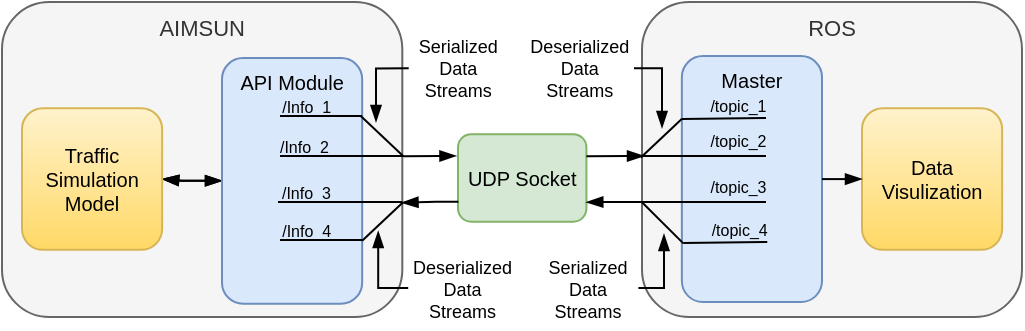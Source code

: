 <mxfile version="14.4.9" type="github" pages="2">
  <diagram id="g7usEjnd5ee0Ly5ZbJtn" name="Page-1">
    <mxGraphModel dx="431" dy="216" grid="1" gridSize="10" guides="1" tooltips="1" connect="1" arrows="1" fold="1" page="1" pageScale="1" pageWidth="850" pageHeight="1100" math="0" shadow="0">
      <root>
        <mxCell id="0" />
        <mxCell id="1" parent="0" />
        <mxCell id="hz4YJR4XzvFQm0AhXdvi-3" value="AIMSUN" style="rounded=1;align=center;verticalAlign=top;fontSize=11;fontStyle=0;strokeColor=#666666;fillColor=#f5f5f5;fontColor=#333333;glass=0;" vertex="1" parent="1">
          <mxGeometry x="120" y="520" width="200.16" height="157.48" as="geometry" />
        </mxCell>
        <mxCell id="hz4YJR4XzvFQm0AhXdvi-12" value="" style="edgeStyle=orthogonalEdgeStyle;rounded=0;orthogonalLoop=1;jettySize=auto;endArrow=blockThin;endFill=1;startArrow=blockThin;startFill=1;" edge="1" parent="1" source="hz4YJR4XzvFQm0AhXdvi-4" target="hz4YJR4XzvFQm0AhXdvi-6">
          <mxGeometry relative="1" as="geometry" />
        </mxCell>
        <mxCell id="hz4YJR4XzvFQm0AhXdvi-13" value="" style="edgeStyle=orthogonalEdgeStyle;rounded=0;orthogonalLoop=1;jettySize=auto;startArrow=blockThin;startFill=1;endArrow=blockThin;endFill=1;strokeWidth=1;" edge="1" parent="1" source="hz4YJR4XzvFQm0AhXdvi-4" target="hz4YJR4XzvFQm0AhXdvi-6">
          <mxGeometry relative="1" as="geometry" />
        </mxCell>
        <mxCell id="hz4YJR4XzvFQm0AhXdvi-4" value="API Module" style="rounded=1;align=center;verticalAlign=top;fontSize=10;fontStyle=0;fillColor=#dae8fc;strokeColor=#6c8ebf;" vertex="1" parent="1">
          <mxGeometry x="230" y="548.01" width="70.079" height="122.834" as="geometry" />
        </mxCell>
        <mxCell id="hz4YJR4XzvFQm0AhXdvi-6" value="Traffic&#xa;Simulation&#xa;Model" style="rounded=1;align=center;verticalAlign=middle;fontSize=10;fontStyle=0;fillColor=#fff2cc;strokeColor=#d6b656;gradientColor=#ffd966;" vertex="1" parent="1">
          <mxGeometry x="130" y="573.07" width="70.08" height="70.866" as="geometry" />
        </mxCell>
        <mxCell id="hz4YJR4XzvFQm0AhXdvi-7" value="UDP Socket" style="rounded=1;align=center;verticalAlign=middle;fillColor=#d5e8d4;strokeColor=#82b366;fontSize=10;fontStyle=0;" vertex="1" parent="1">
          <mxGeometry x="348" y="586.15" width="64.21" height="43.71" as="geometry" />
        </mxCell>
        <mxCell id="hz4YJR4XzvFQm0AhXdvi-8" value="ROS" style="rounded=1;align=center;verticalAlign=top;fontSize=11;fontStyle=0;strokeColor=#666666;fillColor=#f5f5f5;fontColor=#333333;glass=0;" vertex="1" parent="1">
          <mxGeometry x="440" y="520" width="190" height="157.48" as="geometry" />
        </mxCell>
        <mxCell id="hz4YJR4XzvFQm0AhXdvi-9" value="Master" style="rounded=1;align=center;verticalAlign=top;fontSize=10;fontStyle=0;fillColor=#dae8fc;strokeColor=#6c8ebf;" vertex="1" parent="1">
          <mxGeometry x="459.93" y="547.01" width="70.07" height="122.99" as="geometry" />
        </mxCell>
        <mxCell id="hz4YJR4XzvFQm0AhXdvi-15" value="Data&#xa;Visulization" style="rounded=1;align=center;verticalAlign=middle;fontSize=10;fontStyle=0;fillColor=#fff2cc;strokeColor=#d6b656;gradientColor=#ffd966;" vertex="1" parent="1">
          <mxGeometry x="550" y="573.07" width="70.079" height="70.866" as="geometry" />
        </mxCell>
        <mxCell id="hz4YJR4XzvFQm0AhXdvi-17" value="" style="rounded=0;orthogonalLoop=1;jettySize=auto;startArrow=blockThin;startFill=1;endArrow=none;endFill=0;strokeWidth=1;entryX=1.003;entryY=0.49;entryDx=0;entryDy=0;exitX=-0.012;exitY=0.247;exitDx=0;exitDy=0;exitPerimeter=0;entryPerimeter=0;" edge="1" parent="1" source="hz4YJR4XzvFQm0AhXdvi-7" target="hz4YJR4XzvFQm0AhXdvi-3">
          <mxGeometry relative="1" as="geometry">
            <mxPoint x="350" y="597" as="sourcePoint" />
            <mxPoint x="310" y="597" as="targetPoint" />
          </mxGeometry>
        </mxCell>
        <mxCell id="hz4YJR4XzvFQm0AhXdvi-18" value="" style="rounded=0;orthogonalLoop=1;jettySize=auto;startArrow=blockThin;startFill=1;endArrow=none;endFill=0;strokeWidth=1;entryX=1;entryY=0.25;entryDx=0;entryDy=0;" edge="1" parent="1" target="hz4YJR4XzvFQm0AhXdvi-7">
          <mxGeometry relative="1" as="geometry">
            <mxPoint x="441" y="597" as="sourcePoint" />
            <mxPoint x="300" y="607.077" as="targetPoint" />
          </mxGeometry>
        </mxCell>
        <mxCell id="hz4YJR4XzvFQm0AhXdvi-20" value="" style="edgeStyle=orthogonalEdgeStyle;rounded=0;orthogonalLoop=1;jettySize=auto;startArrow=blockThin;startFill=1;endArrow=none;endFill=0;strokeWidth=1;entryX=1;entryY=0.5;entryDx=0;entryDy=0;" edge="1" parent="1" source="hz4YJR4XzvFQm0AhXdvi-15" target="hz4YJR4XzvFQm0AhXdvi-9">
          <mxGeometry relative="1" as="geometry">
            <mxPoint x="466.18" y="606.56" as="sourcePoint" />
            <mxPoint x="424.21" y="607.078" as="targetPoint" />
          </mxGeometry>
        </mxCell>
        <mxCell id="hz4YJR4XzvFQm0AhXdvi-23" value="" style="edgeStyle=orthogonalEdgeStyle;rounded=0;orthogonalLoop=1;jettySize=auto;startArrow=none;startFill=0;endArrow=none;endFill=0;strokeWidth=1;" edge="1" parent="1">
          <mxGeometry relative="1" as="geometry">
            <mxPoint x="502" y="597.0" as="sourcePoint" />
            <mxPoint x="440" y="597.0" as="targetPoint" />
          </mxGeometry>
        </mxCell>
        <mxCell id="hz4YJR4XzvFQm0AhXdvi-24" value="/topic_2" style="edgeLabel;align=center;verticalAlign=middle;resizable=0;points=[];fontSize=8;labelBackgroundColor=none;" vertex="1" connectable="0" parent="hz4YJR4XzvFQm0AhXdvi-23">
          <mxGeometry x="-0.195" y="2" relative="1" as="geometry">
            <mxPoint x="11" y="-10" as="offset" />
          </mxGeometry>
        </mxCell>
        <mxCell id="hz4YJR4XzvFQm0AhXdvi-25" value="" style="rounded=0;orthogonalLoop=1;jettySize=auto;startArrow=none;startFill=0;endArrow=none;endFill=0;strokeWidth=1;" edge="1" parent="1">
          <mxGeometry relative="1" as="geometry">
            <mxPoint x="502.0" y="578.0" as="sourcePoint" />
            <mxPoint x="460" y="578.49" as="targetPoint" />
          </mxGeometry>
        </mxCell>
        <mxCell id="hz4YJR4XzvFQm0AhXdvi-26" value="/topic_1" style="edgeLabel;align=center;verticalAlign=middle;resizable=0;points=[];fontSize=8;labelBackgroundColor=none;" vertex="1" connectable="0" parent="hz4YJR4XzvFQm0AhXdvi-25">
          <mxGeometry x="-0.195" y="2" relative="1" as="geometry">
            <mxPoint x="2.94" y="-8.49" as="offset" />
          </mxGeometry>
        </mxCell>
        <mxCell id="hz4YJR4XzvFQm0AhXdvi-27" value="" style="rounded=0;orthogonalLoop=1;jettySize=auto;startArrow=none;startFill=0;endArrow=none;endFill=0;strokeWidth=1;entryX=-0.003;entryY=0.494;entryDx=0;entryDy=0;exitX=0.001;exitY=0.255;exitDx=0;exitDy=0;entryPerimeter=0;exitPerimeter=0;" edge="1" parent="1" source="hz4YJR4XzvFQm0AhXdvi-9" target="hz4YJR4XzvFQm0AhXdvi-8">
          <mxGeometry relative="1" as="geometry">
            <mxPoint x="450.84" y="607.12" as="sourcePoint" />
            <mxPoint x="424.21" y="607.077" as="targetPoint" />
          </mxGeometry>
        </mxCell>
        <mxCell id="K6NKCnMjnbAVRSnIbpeF-1" value="" style="edgeStyle=orthogonalEdgeStyle;rounded=0;orthogonalLoop=1;jettySize=auto;startArrow=none;startFill=0;endArrow=none;endFill=0;strokeWidth=1;" edge="1" parent="1">
          <mxGeometry relative="1" as="geometry">
            <mxPoint x="502" y="620.0" as="sourcePoint" />
            <mxPoint x="440" y="620.0" as="targetPoint" />
          </mxGeometry>
        </mxCell>
        <mxCell id="K6NKCnMjnbAVRSnIbpeF-2" value="/topic_3" style="edgeLabel;align=center;verticalAlign=middle;resizable=0;points=[];fontSize=8;labelBackgroundColor=none;" vertex="1" connectable="0" parent="K6NKCnMjnbAVRSnIbpeF-1">
          <mxGeometry x="-0.195" y="2" relative="1" as="geometry">
            <mxPoint x="11" y="-10" as="offset" />
          </mxGeometry>
        </mxCell>
        <mxCell id="K6NKCnMjnbAVRSnIbpeF-3" value="" style="rounded=0;orthogonalLoop=1;jettySize=auto;startArrow=none;startFill=0;endArrow=none;endFill=0;strokeWidth=1;" edge="1" parent="1">
          <mxGeometry relative="1" as="geometry">
            <mxPoint x="502.63" y="640.0" as="sourcePoint" />
            <mxPoint x="460.63" y="640.49" as="targetPoint" />
          </mxGeometry>
        </mxCell>
        <mxCell id="K6NKCnMjnbAVRSnIbpeF-4" value="/topic_4" style="edgeLabel;align=center;verticalAlign=middle;resizable=0;points=[];fontSize=8;labelBackgroundColor=none;" vertex="1" connectable="0" parent="K6NKCnMjnbAVRSnIbpeF-3">
          <mxGeometry x="-0.195" y="2" relative="1" as="geometry">
            <mxPoint x="2.94" y="-8.49" as="offset" />
          </mxGeometry>
        </mxCell>
        <mxCell id="K6NKCnMjnbAVRSnIbpeF-5" value="" style="rounded=0;orthogonalLoop=1;jettySize=auto;startArrow=none;startFill=0;endArrow=none;endFill=0;strokeWidth=1;exitX=0.001;exitY=0.255;exitDx=0;exitDy=0;exitPerimeter=0;entryX=0;entryY=0.636;entryDx=0;entryDy=0;entryPerimeter=0;" edge="1" parent="1" target="hz4YJR4XzvFQm0AhXdvi-8">
          <mxGeometry relative="1" as="geometry">
            <mxPoint x="460.643" y="640.673" as="sourcePoint" />
            <mxPoint x="440" y="621" as="targetPoint" />
          </mxGeometry>
        </mxCell>
        <mxCell id="K6NKCnMjnbAVRSnIbpeF-6" value="" style="edgeStyle=orthogonalEdgeStyle;rounded=0;orthogonalLoop=1;jettySize=auto;startArrow=none;startFill=0;endArrow=blockThin;endFill=1;strokeWidth=1;entryX=0.999;entryY=0.776;entryDx=0;entryDy=0;entryPerimeter=0;" edge="1" parent="1" target="hz4YJR4XzvFQm0AhXdvi-7">
          <mxGeometry relative="1" as="geometry">
            <mxPoint x="440" y="620" as="sourcePoint" />
            <mxPoint x="420" y="620" as="targetPoint" />
            <Array as="points">
              <mxPoint x="427" y="620" />
            </Array>
          </mxGeometry>
        </mxCell>
        <mxCell id="K6NKCnMjnbAVRSnIbpeF-7" value="" style="edgeStyle=orthogonalEdgeStyle;rounded=0;orthogonalLoop=1;jettySize=auto;startArrow=none;startFill=0;endArrow=blockThin;endFill=1;strokeWidth=1;entryX=0.998;entryY=0.637;entryDx=0;entryDy=0;entryPerimeter=0;exitX=0.003;exitY=0.771;exitDx=0;exitDy=0;exitPerimeter=0;" edge="1" parent="1" source="hz4YJR4XzvFQm0AhXdvi-7" target="hz4YJR4XzvFQm0AhXdvi-3">
          <mxGeometry relative="1" as="geometry">
            <mxPoint x="340" y="620" as="sourcePoint" />
            <mxPoint x="324.146" y="620.069" as="targetPoint" />
            <Array as="points">
              <mxPoint x="337" y="620" />
            </Array>
          </mxGeometry>
        </mxCell>
        <mxCell id="K6NKCnMjnbAVRSnIbpeF-8" value="" style="edgeStyle=orthogonalEdgeStyle;rounded=0;orthogonalLoop=1;jettySize=auto;startArrow=none;startFill=0;endArrow=none;endFill=0;strokeWidth=1;" edge="1" parent="1">
          <mxGeometry relative="1" as="geometry">
            <mxPoint x="321" y="597.0" as="sourcePoint" />
            <mxPoint x="259" y="597.0" as="targetPoint" />
            <Array as="points">
              <mxPoint x="299" y="597" />
              <mxPoint x="299" y="597" />
            </Array>
          </mxGeometry>
        </mxCell>
        <mxCell id="K6NKCnMjnbAVRSnIbpeF-9" value="/Info_2" style="edgeLabel;align=center;verticalAlign=middle;resizable=0;points=[];fontSize=8;labelBackgroundColor=none;" vertex="1" connectable="0" parent="K6NKCnMjnbAVRSnIbpeF-8">
          <mxGeometry x="-0.195" y="2" relative="1" as="geometry">
            <mxPoint x="-25.03" y="-7" as="offset" />
          </mxGeometry>
        </mxCell>
        <mxCell id="K6NKCnMjnbAVRSnIbpeF-10" value="" style="rounded=0;orthogonalLoop=1;jettySize=auto;startArrow=none;startFill=0;endArrow=none;endFill=0;strokeWidth=1;entryX=-0.003;entryY=0.494;entryDx=0;entryDy=0;exitX=0.001;exitY=0.255;exitDx=0;exitDy=0;entryPerimeter=0;exitPerimeter=0;" edge="1" parent="1">
          <mxGeometry relative="1" as="geometry">
            <mxPoint x="320.65" y="620.002" as="sourcePoint" />
            <mxPoint x="300.08" y="639.425" as="targetPoint" />
          </mxGeometry>
        </mxCell>
        <mxCell id="K6NKCnMjnbAVRSnIbpeF-11" value="" style="rounded=0;orthogonalLoop=1;jettySize=auto;startArrow=none;startFill=0;endArrow=none;endFill=0;strokeWidth=1;exitX=0.001;exitY=0.255;exitDx=0;exitDy=0;exitPerimeter=0;entryX=0.992;entryY=0.237;entryDx=0;entryDy=0;entryPerimeter=0;" edge="1" parent="1" target="hz4YJR4XzvFQm0AhXdvi-4">
          <mxGeometry relative="1" as="geometry">
            <mxPoint x="320.163" y="596.583" as="sourcePoint" />
            <mxPoint x="299.52" y="576.067" as="targetPoint" />
          </mxGeometry>
        </mxCell>
        <mxCell id="K6NKCnMjnbAVRSnIbpeF-12" value="" style="edgeStyle=orthogonalEdgeStyle;rounded=0;orthogonalLoop=1;jettySize=auto;startArrow=none;startFill=0;endArrow=none;endFill=0;strokeWidth=1;" edge="1" parent="1">
          <mxGeometry relative="1" as="geometry">
            <mxPoint x="279" y="577" as="sourcePoint" />
            <mxPoint x="259" y="577.0" as="targetPoint" />
            <Array as="points">
              <mxPoint x="300.08" y="577" />
              <mxPoint x="300.08" y="577" />
            </Array>
          </mxGeometry>
        </mxCell>
        <mxCell id="K6NKCnMjnbAVRSnIbpeF-13" value="/Info_1" style="edgeLabel;align=center;verticalAlign=middle;resizable=0;points=[];fontSize=8;labelBackgroundColor=none;" vertex="1" connectable="0" parent="K6NKCnMjnbAVRSnIbpeF-12">
          <mxGeometry x="-0.195" y="2" relative="1" as="geometry">
            <mxPoint x="-24.12" y="-7" as="offset" />
          </mxGeometry>
        </mxCell>
        <mxCell id="K6NKCnMjnbAVRSnIbpeF-14" value="" style="edgeStyle=orthogonalEdgeStyle;rounded=0;orthogonalLoop=1;jettySize=auto;startArrow=none;startFill=0;endArrow=none;endFill=0;strokeWidth=1;" edge="1" parent="1">
          <mxGeometry relative="1" as="geometry">
            <mxPoint x="320" y="620.0" as="sourcePoint" />
            <mxPoint x="258" y="620.0" as="targetPoint" />
            <Array as="points">
              <mxPoint x="298" y="620" />
              <mxPoint x="298" y="620" />
            </Array>
          </mxGeometry>
        </mxCell>
        <mxCell id="K6NKCnMjnbAVRSnIbpeF-15" value="/Info_3" style="edgeLabel;align=center;verticalAlign=middle;resizable=0;points=[];fontSize=8;labelBackgroundColor=none;" vertex="1" connectable="0" parent="K6NKCnMjnbAVRSnIbpeF-14">
          <mxGeometry x="-0.195" y="2" relative="1" as="geometry">
            <mxPoint x="-23.03" y="-7" as="offset" />
          </mxGeometry>
        </mxCell>
        <mxCell id="K6NKCnMjnbAVRSnIbpeF-16" value="" style="edgeStyle=orthogonalEdgeStyle;rounded=0;orthogonalLoop=1;jettySize=auto;startArrow=none;startFill=0;endArrow=none;endFill=0;strokeWidth=1;" edge="1" parent="1">
          <mxGeometry relative="1" as="geometry">
            <mxPoint x="279" y="639" as="sourcePoint" />
            <mxPoint x="259" y="639.0" as="targetPoint" />
            <Array as="points">
              <mxPoint x="300.08" y="639" />
              <mxPoint x="300.08" y="639" />
            </Array>
          </mxGeometry>
        </mxCell>
        <mxCell id="K6NKCnMjnbAVRSnIbpeF-17" value="/Info_4" style="edgeLabel;align=center;verticalAlign=middle;resizable=0;points=[];fontSize=8;labelBackgroundColor=none;" vertex="1" connectable="0" parent="K6NKCnMjnbAVRSnIbpeF-16">
          <mxGeometry x="-0.195" y="2" relative="1" as="geometry">
            <mxPoint x="-24.12" y="-7" as="offset" />
          </mxGeometry>
        </mxCell>
        <mxCell id="K6NKCnMjnbAVRSnIbpeF-18" value="Serialized&#xa;Data &#xa;Streams" style="text;resizable=0;autosize=1;align=center;verticalAlign=middle;points=[];fillColor=none;strokeColor=none;rounded=0;labelBackgroundColor=none;fontSize=9;" vertex="1" parent="1">
          <mxGeometry x="323.11" y="533.07" width="50" height="40" as="geometry" />
        </mxCell>
        <mxCell id="K6NKCnMjnbAVRSnIbpeF-20" value="" style="edgeStyle=orthogonalEdgeStyle;rounded=0;orthogonalLoop=1;jettySize=auto;startArrow=blockThin;startFill=1;endArrow=none;endFill=0;strokeWidth=1;entryX=0.005;entryY=0.502;entryDx=0;entryDy=0;entryPerimeter=0;" edge="1" parent="1" target="K6NKCnMjnbAVRSnIbpeF-18">
          <mxGeometry relative="1" as="geometry">
            <mxPoint x="307" y="580" as="sourcePoint" />
            <mxPoint x="517" y="628.505" as="targetPoint" />
            <Array as="points">
              <mxPoint x="307" y="580" />
              <mxPoint x="307" y="535" />
            </Array>
          </mxGeometry>
        </mxCell>
        <mxCell id="K6NKCnMjnbAVRSnIbpeF-21" value="" style="edgeStyle=orthogonalEdgeStyle;rounded=0;orthogonalLoop=1;jettySize=auto;startArrow=blockThin;startFill=1;endArrow=none;endFill=0;strokeWidth=1;entryX=0;entryY=0.5;entryDx=0;entryDy=0;" edge="1" parent="1" target="K6NKCnMjnbAVRSnIbpeF-31">
          <mxGeometry relative="1" as="geometry">
            <mxPoint x="308.11" y="634.54" as="sourcePoint" />
            <mxPoint x="320.11" y="664" as="targetPoint" />
            <Array as="points">
              <mxPoint x="308" y="663" />
              <mxPoint x="323" y="663" />
            </Array>
          </mxGeometry>
        </mxCell>
        <mxCell id="K6NKCnMjnbAVRSnIbpeF-22" value="Serialized&#xa;Data &#xa;Streams" style="text;resizable=0;autosize=1;align=center;verticalAlign=middle;points=[];fillColor=none;strokeColor=none;rounded=0;labelBackgroundColor=none;fontSize=9;" vertex="1" parent="1">
          <mxGeometry x="388.0" y="643.48" width="50" height="40" as="geometry" />
        </mxCell>
        <mxCell id="K6NKCnMjnbAVRSnIbpeF-23" value="" style="edgeStyle=orthogonalEdgeStyle;rounded=0;orthogonalLoop=1;jettySize=auto;startArrow=blockThin;startFill=1;endArrow=none;endFill=0;strokeWidth=1;entryX=1.004;entryY=0.5;entryDx=0;entryDy=0;entryPerimeter=0;" edge="1" parent="1" target="K6NKCnMjnbAVRSnIbpeF-22">
          <mxGeometry relative="1" as="geometry">
            <mxPoint x="451" y="636" as="sourcePoint" />
            <mxPoint x="621" y="700.375" as="targetPoint" />
            <Array as="points">
              <mxPoint x="451" y="663" />
              <mxPoint x="438" y="663" />
            </Array>
          </mxGeometry>
        </mxCell>
        <mxCell id="K6NKCnMjnbAVRSnIbpeF-28" value="" style="edgeStyle=orthogonalEdgeStyle;rounded=0;orthogonalLoop=1;jettySize=auto;startArrow=blockThin;startFill=1;endArrow=none;endFill=0;strokeWidth=1;entryX=1;entryY=0.5;entryDx=0;entryDy=0;" edge="1" parent="1" target="K6NKCnMjnbAVRSnIbpeF-30">
          <mxGeometry relative="1" as="geometry">
            <mxPoint x="450" y="583" as="sourcePoint" />
            <mxPoint x="438.765" y="555.95" as="targetPoint" />
            <Array as="points">
              <mxPoint x="450" y="554" />
            </Array>
          </mxGeometry>
        </mxCell>
        <mxCell id="K6NKCnMjnbAVRSnIbpeF-30" value="Deserialized&#xa;Data&#xa;Streams" style="rounded=1;align=center;verticalAlign=middle;fontSize=9;fontStyle=0;fillColor=none;strokeColor=none;" vertex="1" parent="1">
          <mxGeometry x="381.79" y="533.67" width="54.21" height="38.79" as="geometry" />
        </mxCell>
        <mxCell id="K6NKCnMjnbAVRSnIbpeF-31" value="Deserialized&#xa;Data&#xa;Streams" style="rounded=1;align=center;verticalAlign=middle;fontSize=9;fontStyle=0;fillColor=none;strokeColor=none;" vertex="1" parent="1">
          <mxGeometry x="323.11" y="644.09" width="54.21" height="38.79" as="geometry" />
        </mxCell>
      </root>
    </mxGraphModel>
  </diagram>
  <diagram id="0cfiP9lgbRmooCwSaKp9" name="Page-2">
    <mxGraphModel dx="1550" dy="836" grid="1" gridSize="10" guides="1" tooltips="1" connect="1" arrows="1" fold="1" page="1" pageScale="1" pageWidth="850" pageHeight="1100" math="0" shadow="0">
      <root>
        <mxCell id="zubyIa7aWpSav51OET3G-0" />
        <mxCell id="zubyIa7aWpSav51OET3G-1" parent="zubyIa7aWpSav51OET3G-0" />
        <mxCell id="zubyIa7aWpSav51OET3G-2" value="" style="edgeStyle=orthogonalEdgeStyle;rounded=0;orthogonalLoop=1;jettySize=auto;startArrow=none;startFill=0;endArrow=classicThin;endFill=1;fontSize=7;dashed=1;" edge="1" parent="zubyIa7aWpSav51OET3G-1" source="zubyIa7aWpSav51OET3G-6" target="zubyIa7aWpSav51OET3G-14">
          <mxGeometry relative="1" as="geometry" />
        </mxCell>
        <mxCell id="zubyIa7aWpSav51OET3G-3" value="estimation\&#xa;preview" style="edgeLabel;align=center;verticalAlign=middle;resizable=0;points=[];fontSize=7;" vertex="1" connectable="0" parent="zubyIa7aWpSav51OET3G-2">
          <mxGeometry x="-0.254" relative="1" as="geometry">
            <mxPoint x="-22" y="-6.04" as="offset" />
          </mxGeometry>
        </mxCell>
        <mxCell id="zubyIa7aWpSav51OET3G-4" value="" style="edgeStyle=orthogonalEdgeStyle;rounded=0;orthogonalLoop=1;jettySize=auto;entryX=0;entryY=0.25;entryDx=0;entryDy=0;startArrow=none;startFill=0;endArrow=classicThin;endFill=1;fontSize=7;exitX=1;exitY=0.5;exitDx=0;exitDy=0;" edge="1" parent="zubyIa7aWpSav51OET3G-1" source="zubyIa7aWpSav51OET3G-6" target="zubyIa7aWpSav51OET3G-35">
          <mxGeometry relative="1" as="geometry">
            <Array as="points">
              <mxPoint x="420" y="246" />
              <mxPoint x="420" y="278" />
            </Array>
          </mxGeometry>
        </mxCell>
        <mxCell id="zubyIa7aWpSav51OET3G-5" value="bank, &#xa;grade" style="edgeLabel;align=center;verticalAlign=middle;resizable=0;points=[];fontSize=7;" vertex="1" connectable="0" parent="zubyIa7aWpSav51OET3G-4">
          <mxGeometry x="0.588" y="-1" relative="1" as="geometry">
            <mxPoint x="23" y="-2.1" as="offset" />
          </mxGeometry>
        </mxCell>
        <mxCell id="zubyIa7aWpSav51OET3G-6" value="road friction,&#xa;road geometry" style="rounded=1;labelBackgroundColor=none;arcSize=16;verticalAlign=middle;fontSize=10;align=center;fillColor=#f5f5f5;strokeColor=#666666;fontColor=#333333;" vertex="1" parent="zubyIa7aWpSav51OET3G-1">
          <mxGeometry x="175" y="230" width="66" height="31.42" as="geometry" />
        </mxCell>
        <mxCell id="zubyIa7aWpSav51OET3G-7" value="Vehicle Kinematics" style="rounded=1;align=center;verticalAlign=top;fontSize=10;fontStyle=0;strokeColor=#666666;fillColor=#f5f5f5;fontColor=#333333;glass=0;" vertex="1" parent="zubyIa7aWpSav51OET3G-1">
          <mxGeometry x="461.65" y="320" width="98.35" height="126" as="geometry" />
        </mxCell>
        <mxCell id="zubyIa7aWpSav51OET3G-8" value="Vehicle Dynamics" style="rounded=1;align=center;verticalAlign=top;fontSize=10;fontStyle=0;strokeColor=#666666;fillColor=#f5f5f5;fontColor=#333333;glass=0;" vertex="1" parent="zubyIa7aWpSav51OET3G-1">
          <mxGeometry x="290.32" y="270" width="108.35" height="176" as="geometry" />
        </mxCell>
        <mxCell id="zubyIa7aWpSav51OET3G-9" value="" style="edgeStyle=orthogonalEdgeStyle;rounded=0;orthogonalLoop=1;jettySize=auto;entryX=0;entryY=0.5;entryDx=0;entryDy=0;exitX=1;exitY=0.25;exitDx=0;exitDy=0;endArrow=classicThin;endFill=1;" edge="1" parent="zubyIa7aWpSav51OET3G-1" source="zubyIa7aWpSav51OET3G-14" target="zubyIa7aWpSav51OET3G-17">
          <mxGeometry relative="1" as="geometry">
            <mxPoint x="230" y="369" as="sourcePoint" />
          </mxGeometry>
        </mxCell>
        <mxCell id="zubyIa7aWpSav51OET3G-10" value="driving/brake &#xa;torque T" style="edgeLabel;align=center;verticalAlign=middle;resizable=0;points=[];fontSize=7;" vertex="1" connectable="0" parent="zubyIa7aWpSav51OET3G-9">
          <mxGeometry x="-0.258" y="-1" relative="1" as="geometry">
            <mxPoint x="1.24" y="-11.41" as="offset" />
          </mxGeometry>
        </mxCell>
        <mxCell id="zubyIa7aWpSav51OET3G-11" value="" style="edgeStyle=orthogonalEdgeStyle;rounded=0;orthogonalLoop=1;jettySize=auto;exitX=1;exitY=0.75;exitDx=0;exitDy=0;fontSize=7;endArrow=classicThin;endFill=1;fillColor=#d5e8d4;strokeColor=#82b366;entryX=0;entryY=0.25;entryDx=0;entryDy=0;" edge="1" parent="zubyIa7aWpSav51OET3G-1" source="zubyIa7aWpSav51OET3G-14" target="zubyIa7aWpSav51OET3G-25">
          <mxGeometry relative="1" as="geometry" />
        </mxCell>
        <mxCell id="zubyIa7aWpSav51OET3G-12" value="steering δ" style="edgeLabel;align=center;verticalAlign=middle;resizable=0;points=[];fontSize=7;" vertex="1" connectable="0" parent="zubyIa7aWpSav51OET3G-11">
          <mxGeometry x="-0.199" y="1" relative="1" as="geometry">
            <mxPoint x="-10.86" y="-25.51" as="offset" />
          </mxGeometry>
        </mxCell>
        <mxCell id="zubyIa7aWpSav51OET3G-13" value="" style="edgeStyle=orthogonalEdgeStyle;rounded=0;orthogonalLoop=1;jettySize=auto;exitX=1;exitY=0.75;exitDx=0;exitDy=0;entryX=0;entryY=0.25;entryDx=0;entryDy=0;fontSize=7;endArrow=classicThin;endFill=1;fillColor=#d5e8d4;strokeColor=#82b366;" edge="1" parent="zubyIa7aWpSav51OET3G-1" source="zubyIa7aWpSav51OET3G-14" target="zubyIa7aWpSav51OET3G-28">
          <mxGeometry relative="1" as="geometry">
            <Array as="points">
              <mxPoint x="420" y="356" />
              <mxPoint x="420" y="401" />
            </Array>
          </mxGeometry>
        </mxCell>
        <mxCell id="zubyIa7aWpSav51OET3G-14" value="Driver &#xa;Model and &#xa;Controller" style="rounded=1;align=center;verticalAlign=middle;fontSize=10;fontStyle=0;fillColor=#F8CBAD;strokeColor=#578EC0;arcSize=10;" vertex="1" parent="zubyIa7aWpSav51OET3G-1">
          <mxGeometry x="175" y="284.68" width="66" height="95.03" as="geometry" />
        </mxCell>
        <mxCell id="zubyIa7aWpSav51OET3G-15" value="" style="edgeStyle=orthogonalEdgeStyle;rounded=0;orthogonalLoop=1;jettySize=auto;fontSize=7;entryX=0;entryY=0.25;entryDx=0;entryDy=0;endArrow=classicThin;endFill=1;fillColor=#dae8fc;strokeColor=#6c8ebf;" edge="1" parent="zubyIa7aWpSav51OET3G-1" source="zubyIa7aWpSav51OET3G-17" target="zubyIa7aWpSav51OET3G-31">
          <mxGeometry relative="1" as="geometry">
            <mxPoint x="460" y="300" as="targetPoint" />
            <Array as="points">
              <mxPoint x="420" y="308" />
              <mxPoint x="420" y="348" />
            </Array>
          </mxGeometry>
        </mxCell>
        <mxCell id="zubyIa7aWpSav51OET3G-16" value="rotational &#xa;velocity ω" style="edgeLabel;align=center;verticalAlign=middle;resizable=0;points=[];fontSize=7;" vertex="1" connectable="0" parent="zubyIa7aWpSav51OET3G-15">
          <mxGeometry x="0.169" relative="1" as="geometry">
            <mxPoint x="18.64" y="-10.92" as="offset" />
          </mxGeometry>
        </mxCell>
        <mxCell id="zubyIa7aWpSav51OET3G-17" value="4 Wheels" style="rounded=1;align=center;verticalAlign=middle;fontSize=10;fontStyle=0;fillColor=#fff2cc;strokeColor=#d6b656;gradientColor=#ffd966;" vertex="1" parent="zubyIa7aWpSav51OET3G-1">
          <mxGeometry x="303" y="298.425" width="83" height="20" as="geometry" />
        </mxCell>
        <mxCell id="zubyIa7aWpSav51OET3G-18" value="" style="edgeStyle=orthogonalEdgeStyle;rounded=0;orthogonalLoop=1;jettySize=auto;exitX=0.5;exitY=1;exitDx=0;exitDy=0;" edge="1" parent="zubyIa7aWpSav51OET3G-1" source="zubyIa7aWpSav51OET3G-17" target="zubyIa7aWpSav51OET3G-17">
          <mxGeometry relative="1" as="geometry" />
        </mxCell>
        <mxCell id="zubyIa7aWpSav51OET3G-19" value="" style="edgeStyle=orthogonalEdgeStyle;rounded=0;orthogonalLoop=1;jettySize=auto;exitX=1;exitY=0.5;exitDx=0;exitDy=0;fontSize=7;endArrow=classicThin;endFill=1;entryX=0.5;entryY=1;entryDx=0;entryDy=0;" edge="1" parent="zubyIa7aWpSav51OET3G-1" source="zubyIa7aWpSav51OET3G-21" target="zubyIa7aWpSav51OET3G-25">
          <mxGeometry relative="1" as="geometry">
            <mxPoint x="345" y="430" as="targetPoint" />
            <Array as="points">
              <mxPoint x="704" y="332" />
              <mxPoint x="704" y="470" />
              <mxPoint x="345" y="470" />
            </Array>
          </mxGeometry>
        </mxCell>
        <mxCell id="zubyIa7aWpSav51OET3G-20" value="Ftx,Fty" style="edgeLabel;align=center;verticalAlign=middle;resizable=0;points=[];fontSize=7;" vertex="1" connectable="0" parent="zubyIa7aWpSav51OET3G-19">
          <mxGeometry x="0.217" relative="1" as="geometry">
            <mxPoint x="2.99" y="-6" as="offset" />
          </mxGeometry>
        </mxCell>
        <mxCell id="zubyIa7aWpSav51OET3G-21" value="Tires" style="rounded=1;align=center;verticalAlign=middle;fillColor=#d0cee2;strokeColor=#56517e;fontSize=9;fontStyle=0;" vertex="1" parent="zubyIa7aWpSav51OET3G-1">
          <mxGeometry x="620" y="305.32" width="64" height="53.76" as="geometry" />
        </mxCell>
        <mxCell id="zubyIa7aWpSav51OET3G-22" value="" style="edgeStyle=orthogonalEdgeStyle;rounded=0;orthogonalLoop=1;jettySize=auto;fontSize=7;entryX=-0.003;entryY=0.685;entryDx=0;entryDy=0;entryPerimeter=0;endArrow=classicThin;endFill=1;exitX=1;exitY=0.75;exitDx=0;exitDy=0;fillColor=#fff2cc;strokeColor=#d6b656;" edge="1" parent="zubyIa7aWpSav51OET3G-1" source="zubyIa7aWpSav51OET3G-25" target="zubyIa7aWpSav51OET3G-28">
          <mxGeometry relative="1" as="geometry" />
        </mxCell>
        <mxCell id="zubyIa7aWpSav51OET3G-23" value="Vx,Vy,r" style="edgeLabel;align=center;verticalAlign=middle;resizable=0;points=[];fontSize=7;" vertex="1" connectable="0" parent="zubyIa7aWpSav51OET3G-22">
          <mxGeometry x="-0.624" relative="1" as="geometry">
            <mxPoint x="9.99" y="-5.7" as="offset" />
          </mxGeometry>
        </mxCell>
        <mxCell id="zubyIa7aWpSav51OET3G-24" value="" style="edgeStyle=orthogonalEdgeStyle;rounded=0;orthogonalLoop=1;jettySize=auto;startArrow=none;startFill=0;endArrow=classicThin;endFill=1;fontSize=7;entryX=0;entryY=0.75;entryDx=0;entryDy=0;exitX=1;exitY=0.75;exitDx=0;exitDy=0;fillColor=#fff2cc;strokeColor=#d6b656;" edge="1" parent="zubyIa7aWpSav51OET3G-1" source="zubyIa7aWpSav51OET3G-25" target="zubyIa7aWpSav51OET3G-31">
          <mxGeometry relative="1" as="geometry">
            <mxPoint x="450" y="410" as="targetPoint" />
            <Array as="points">
              <mxPoint x="440" y="416" />
              <mxPoint x="440" y="364" />
            </Array>
          </mxGeometry>
        </mxCell>
        <mxCell id="zubyIa7aWpSav51OET3G-25" value="Vehicle Body:&#xa;Longitudinal,&#xa;Lateral,Yaw" style="rounded=1;align=center;verticalAlign=middle;fontSize=10;fontStyle=0;fillColor=#fff2cc;strokeColor=#d6b656;gradientColor=#ffd966;" vertex="1" parent="zubyIa7aWpSav51OET3G-1">
          <mxGeometry x="303.68" y="363" width="83" height="70" as="geometry" />
        </mxCell>
        <mxCell id="zubyIa7aWpSav51OET3G-26" value="" style="edgeStyle=orthogonalEdgeStyle;rounded=0;orthogonalLoop=1;jettySize=auto;startArrow=none;startFill=0;endArrow=classicThin;endFill=1;fontSize=7;entryX=-0.01;entryY=0.795;entryDx=0;entryDy=0;entryPerimeter=0;" edge="1" parent="zubyIa7aWpSav51OET3G-1" source="zubyIa7aWpSav51OET3G-28" target="zubyIa7aWpSav51OET3G-21">
          <mxGeometry relative="1" as="geometry">
            <mxPoint x="610" y="370" as="targetPoint" />
            <Array as="points">
              <mxPoint x="600" y="410" />
              <mxPoint x="600" y="348" />
            </Array>
          </mxGeometry>
        </mxCell>
        <mxCell id="zubyIa7aWpSav51OET3G-27" value="α" style="edgeLabel;align=center;verticalAlign=middle;resizable=0;points=[];fontSize=7;" vertex="1" connectable="0" parent="zubyIa7aWpSav51OET3G-26">
          <mxGeometry x="-0.642" y="-1" relative="1" as="geometry">
            <mxPoint x="5.88" y="-9.8" as="offset" />
          </mxGeometry>
        </mxCell>
        <mxCell id="zubyIa7aWpSav51OET3G-28" value="Slip Angle" style="rounded=1;align=center;verticalAlign=middle;fillColor=#b1ddf0;strokeColor=#10739e;fontSize=9;fontStyle=0;" vertex="1" parent="zubyIa7aWpSav51OET3G-1">
          <mxGeometry x="478.72" y="394.094" width="64.21" height="31.42" as="geometry" />
        </mxCell>
        <mxCell id="zubyIa7aWpSav51OET3G-29" value="" style="edgeStyle=orthogonalEdgeStyle;rounded=0;orthogonalLoop=1;jettySize=auto;startArrow=none;startFill=0;endArrow=classicThin;endFill=1;fontSize=7;entryX=0;entryY=0.599;entryDx=0;entryDy=0;entryPerimeter=0;" edge="1" parent="zubyIa7aWpSav51OET3G-1" source="zubyIa7aWpSav51OET3G-31" target="zubyIa7aWpSav51OET3G-21">
          <mxGeometry relative="1" as="geometry">
            <mxPoint x="600" y="342" as="targetPoint" />
            <Array as="points">
              <mxPoint x="590" y="356" />
              <mxPoint x="590" y="338" />
            </Array>
          </mxGeometry>
        </mxCell>
        <mxCell id="zubyIa7aWpSav51OET3G-30" value="κ" style="edgeLabel;align=center;verticalAlign=middle;resizable=0;points=[];fontSize=7;" vertex="1" connectable="0" parent="zubyIa7aWpSav51OET3G-29">
          <mxGeometry x="0.016" y="6" relative="1" as="geometry">
            <mxPoint x="-12.88" y="-6.31" as="offset" />
          </mxGeometry>
        </mxCell>
        <mxCell id="zubyIa7aWpSav51OET3G-31" value="Slip Ratio" style="rounded=1;align=center;verticalAlign=middle;fillColor=#b1ddf0;strokeColor=#10739e;fontSize=9;fontStyle=0;" vertex="1" parent="zubyIa7aWpSav51OET3G-1">
          <mxGeometry x="478.72" y="340.29" width="64.21" height="31.42" as="geometry" />
        </mxCell>
        <mxCell id="zubyIa7aWpSav51OET3G-32" value="" style="edgeStyle=orthogonalEdgeStyle;rounded=0;orthogonalLoop=1;jettySize=auto;exitX=1;exitY=0.75;exitDx=0;exitDy=0;fontSize=7;endArrow=classicThin;endFill=1;fillColor=#d5e8d4;strokeColor=#82b366;entryX=0;entryY=0.5;entryDx=0;entryDy=0;" edge="1" parent="zubyIa7aWpSav51OET3G-1" source="zubyIa7aWpSav51OET3G-14" target="zubyIa7aWpSav51OET3G-31">
          <mxGeometry relative="1" as="geometry">
            <mxPoint x="230" y="365.953" as="sourcePoint" />
            <mxPoint x="337.68" y="410" as="targetPoint" />
          </mxGeometry>
        </mxCell>
        <mxCell id="zubyIa7aWpSav51OET3G-33" value="" style="edgeStyle=orthogonalEdgeStyle;rounded=0;orthogonalLoop=1;jettySize=auto;startArrow=none;startFill=0;endArrow=classicThin;endFill=1;fontSize=7;entryX=-0.012;entryY=0.402;entryDx=0;entryDy=0;entryPerimeter=0;" edge="1" parent="zubyIa7aWpSav51OET3G-1" source="zubyIa7aWpSav51OET3G-35" target="zubyIa7aWpSav51OET3G-21">
          <mxGeometry relative="1" as="geometry">
            <mxPoint x="600" y="329" as="targetPoint" />
            <Array as="points">
              <mxPoint x="590" y="286" />
              <mxPoint x="590" y="327" />
            </Array>
          </mxGeometry>
        </mxCell>
        <mxCell id="zubyIa7aWpSav51OET3G-34" value="Fz" style="edgeLabel;align=center;verticalAlign=middle;resizable=0;points=[];fontSize=7;" vertex="1" connectable="0" parent="zubyIa7aWpSav51OET3G-33">
          <mxGeometry x="-0.736" y="1" relative="1" as="geometry">
            <mxPoint x="-1.24" y="-6" as="offset" />
          </mxGeometry>
        </mxCell>
        <mxCell id="zubyIa7aWpSav51OET3G-35" value="Normal Force" style="rounded=1;align=center;verticalAlign=middle;fontSize=9;fontStyle=0;fillColor=#f5f5f5;strokeColor=#666666;fontColor=#333333;" vertex="1" parent="zubyIa7aWpSav51OET3G-1">
          <mxGeometry x="461.65" y="270" width="98.35" height="31.42" as="geometry" />
        </mxCell>
        <mxCell id="zubyIa7aWpSav51OET3G-36" value="" style="edgeStyle=orthogonalEdgeStyle;rounded=0;orthogonalLoop=1;jettySize=auto;startArrow=none;startFill=0;endArrow=classicThin;endFill=1;fontSize=7;entryX=0;entryY=0.75;entryDx=0;entryDy=0;exitX=1;exitY=0.25;exitDx=0;exitDy=0;" edge="1" parent="zubyIa7aWpSav51OET3G-1" source="zubyIa7aWpSav51OET3G-25" target="zubyIa7aWpSav51OET3G-35">
          <mxGeometry relative="1" as="geometry">
            <Array as="points">
              <mxPoint x="410" y="381" />
              <mxPoint x="410" y="294" />
              <mxPoint x="452" y="294" />
            </Array>
            <mxPoint x="387" y="378" as="sourcePoint" />
            <mxPoint x="456.97" y="438.725" as="targetPoint" />
          </mxGeometry>
        </mxCell>
        <mxCell id="zubyIa7aWpSav51OET3G-37" value="ax,ay" style="edgeLabel;align=center;verticalAlign=middle;resizable=0;points=[];fontSize=7;" vertex="1" connectable="0" parent="zubyIa7aWpSav51OET3G-36">
          <mxGeometry x="-0.536" y="1" relative="1" as="geometry">
            <mxPoint x="24" y="-77.87" as="offset" />
          </mxGeometry>
        </mxCell>
        <mxCell id="zubyIa7aWpSav51OET3G-38" value="" style="edgeStyle=orthogonalEdgeStyle;rounded=0;orthogonalLoop=1;jettySize=auto;startArrow=none;startFill=0;endArrow=classicThin;endFill=1;fontSize=7;entryX=0;entryY=0.75;entryDx=0;entryDy=0;exitX=1;exitY=0.75;exitDx=0;exitDy=0;fillColor=#fff2cc;strokeColor=#d6b656;" edge="1" parent="zubyIa7aWpSav51OET3G-1" source="zubyIa7aWpSav51OET3G-25" target="zubyIa7aWpSav51OET3G-25">
          <mxGeometry relative="1" as="geometry">
            <mxPoint x="478.72" y="389.645" as="targetPoint" />
            <mxPoint x="396.68" y="425.5" as="sourcePoint" />
            <Array as="points">
              <mxPoint x="440" y="416" />
              <mxPoint x="440" y="460" />
              <mxPoint x="270" y="460" />
              <mxPoint x="270" y="416" />
            </Array>
          </mxGeometry>
        </mxCell>
        <mxCell id="zubyIa7aWpSav51OET3G-39" value="" style="edgeStyle=orthogonalEdgeStyle;rounded=0;orthogonalLoop=1;jettySize=auto;startArrow=none;startFill=0;endArrow=classicThin;endFill=1;fontSize=7;entryX=0;entryY=0.75;entryDx=0;entryDy=0;exitX=1;exitY=0.75;exitDx=0;exitDy=0;fillColor=#fff2cc;strokeColor=#d6b656;" edge="1" parent="zubyIa7aWpSav51OET3G-1" source="zubyIa7aWpSav51OET3G-25" target="zubyIa7aWpSav51OET3G-14">
          <mxGeometry relative="1" as="geometry">
            <mxPoint x="313.68" y="425.5" as="targetPoint" />
            <mxPoint x="396.68" y="425.5" as="sourcePoint" />
            <Array as="points">
              <mxPoint x="440" y="416" />
              <mxPoint x="440" y="460" />
              <mxPoint x="150" y="460" />
              <mxPoint x="150" y="356" />
            </Array>
          </mxGeometry>
        </mxCell>
        <mxCell id="zubyIa7aWpSav51OET3G-40" value="" style="edgeStyle=orthogonalEdgeStyle;rounded=0;orthogonalLoop=1;jettySize=auto;entryX=0;entryY=0.5;entryDx=0;entryDy=0;exitX=1;exitY=0.25;exitDx=0;exitDy=0;endArrow=classicThin;endFill=1;" edge="1" parent="zubyIa7aWpSav51OET3G-1">
          <mxGeometry relative="1" as="geometry">
            <mxPoint x="131" y="308.238" as="sourcePoint" />
            <mxPoint x="175" y="308.225" as="targetPoint" />
          </mxGeometry>
        </mxCell>
        <mxCell id="zubyIa7aWpSav51OET3G-41" value="desired&#xa;trajectory" style="edgeLabel;align=center;verticalAlign=middle;resizable=0;points=[];fontSize=7;" vertex="1" connectable="0" parent="zubyIa7aWpSav51OET3G-40">
          <mxGeometry x="-0.258" y="-1" relative="1" as="geometry">
            <mxPoint x="2.67" y="-10.81" as="offset" />
          </mxGeometry>
        </mxCell>
        <mxCell id="zubyIa7aWpSav51OET3G-42" value="" style="edgeStyle=orthogonalEdgeStyle;rounded=0;orthogonalLoop=1;jettySize=auto;startArrow=none;startFill=0;endArrow=classicThin;endFill=1;fontSize=7;exitX=1;exitY=0.5;exitDx=0;exitDy=0;entryX=-0.002;entryY=0.203;entryDx=0;entryDy=0;entryPerimeter=0;" edge="1" parent="zubyIa7aWpSav51OET3G-1" source="zubyIa7aWpSav51OET3G-6" target="zubyIa7aWpSav51OET3G-21">
          <mxGeometry relative="1" as="geometry">
            <mxPoint x="241" y="245.71" as="sourcePoint" />
            <mxPoint x="619.872" y="316.233" as="targetPoint" />
            <Array as="points">
              <mxPoint x="600" y="246" />
              <mxPoint x="600" y="316" />
            </Array>
          </mxGeometry>
        </mxCell>
        <mxCell id="zubyIa7aWpSav51OET3G-43" value="μ" style="edgeLabel;align=center;verticalAlign=middle;resizable=0;points=[];fontSize=7;" vertex="1" connectable="0" parent="zubyIa7aWpSav51OET3G-42">
          <mxGeometry x="0.333" y="1" relative="1" as="geometry">
            <mxPoint x="26.2" y="-6.72" as="offset" />
          </mxGeometry>
        </mxCell>
      </root>
    </mxGraphModel>
  </diagram>
</mxfile>
